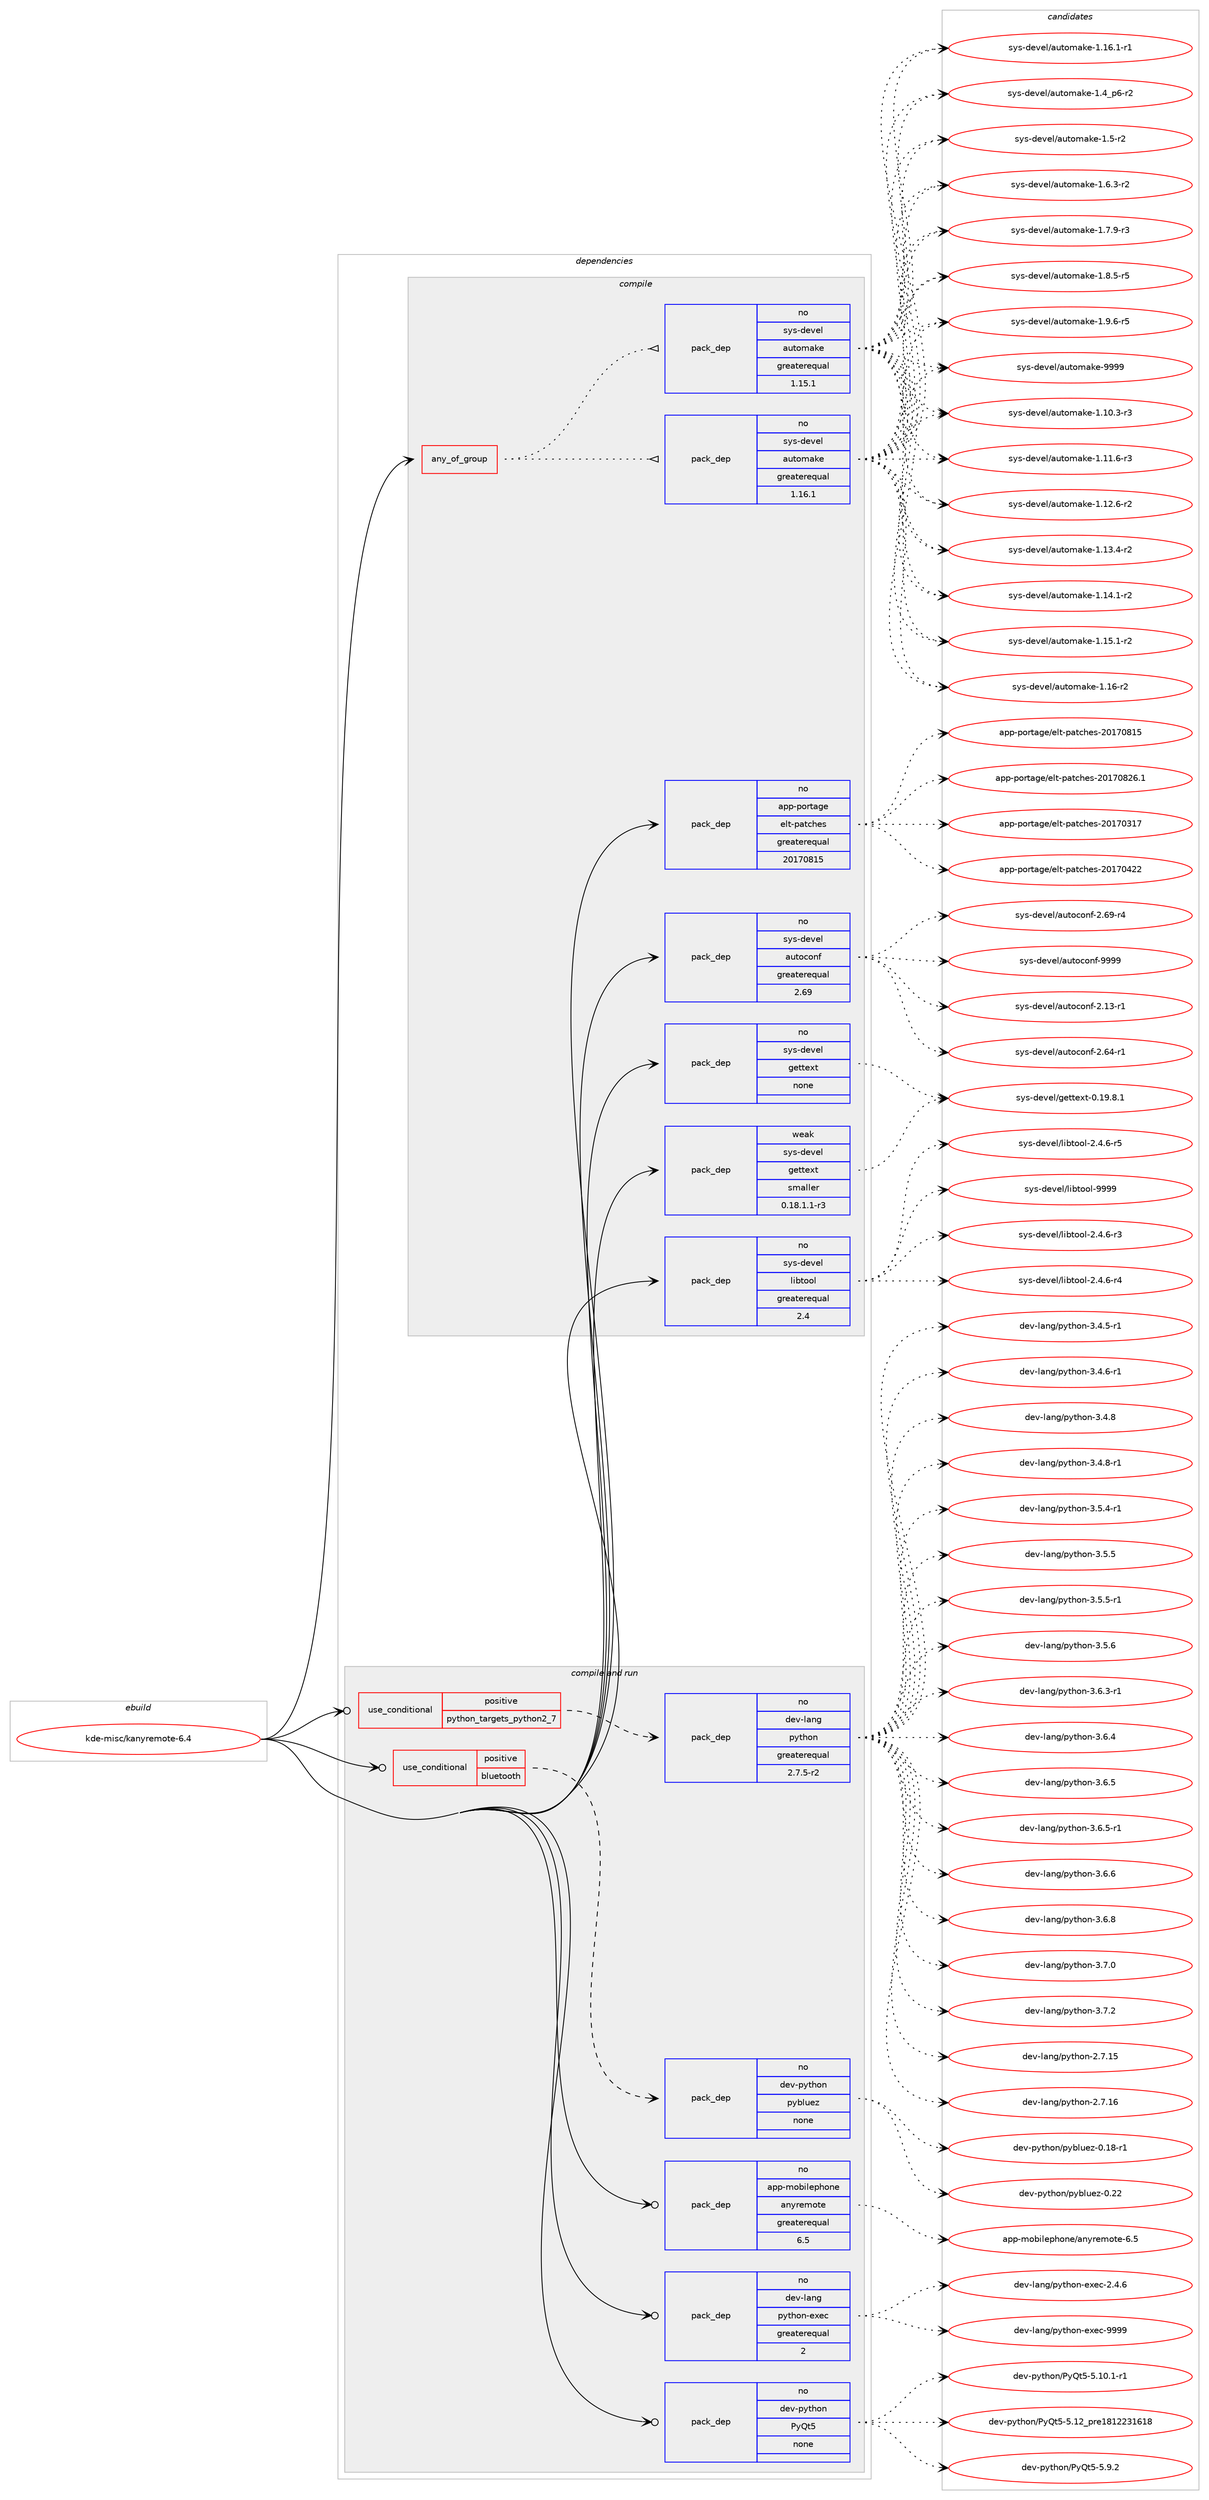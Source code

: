 digraph prolog {

# *************
# Graph options
# *************

newrank=true;
concentrate=true;
compound=true;
graph [rankdir=LR,fontname=Helvetica,fontsize=10,ranksep=1.5];#, ranksep=2.5, nodesep=0.2];
edge  [arrowhead=vee];
node  [fontname=Helvetica,fontsize=10];

# **********
# The ebuild
# **********

subgraph cluster_leftcol {
color=gray;
rank=same;
label=<<i>ebuild</i>>;
id [label="kde-misc/kanyremote-6.4", color=red, width=4, href="../kde-misc/kanyremote-6.4.svg"];
}

# ****************
# The dependencies
# ****************

subgraph cluster_midcol {
color=gray;
label=<<i>dependencies</i>>;
subgraph cluster_compile {
fillcolor="#eeeeee";
style=filled;
label=<<i>compile</i>>;
subgraph any24263 {
dependency1588507 [label=<<TABLE BORDER="0" CELLBORDER="1" CELLSPACING="0" CELLPADDING="4"><TR><TD CELLPADDING="10">any_of_group</TD></TR></TABLE>>, shape=none, color=red];subgraph pack1133669 {
dependency1588508 [label=<<TABLE BORDER="0" CELLBORDER="1" CELLSPACING="0" CELLPADDING="4" WIDTH="220"><TR><TD ROWSPAN="6" CELLPADDING="30">pack_dep</TD></TR><TR><TD WIDTH="110">no</TD></TR><TR><TD>sys-devel</TD></TR><TR><TD>automake</TD></TR><TR><TD>greaterequal</TD></TR><TR><TD>1.16.1</TD></TR></TABLE>>, shape=none, color=blue];
}
dependency1588507:e -> dependency1588508:w [weight=20,style="dotted",arrowhead="oinv"];
subgraph pack1133670 {
dependency1588509 [label=<<TABLE BORDER="0" CELLBORDER="1" CELLSPACING="0" CELLPADDING="4" WIDTH="220"><TR><TD ROWSPAN="6" CELLPADDING="30">pack_dep</TD></TR><TR><TD WIDTH="110">no</TD></TR><TR><TD>sys-devel</TD></TR><TR><TD>automake</TD></TR><TR><TD>greaterequal</TD></TR><TR><TD>1.15.1</TD></TR></TABLE>>, shape=none, color=blue];
}
dependency1588507:e -> dependency1588509:w [weight=20,style="dotted",arrowhead="oinv"];
}
id:e -> dependency1588507:w [weight=20,style="solid",arrowhead="vee"];
subgraph pack1133671 {
dependency1588510 [label=<<TABLE BORDER="0" CELLBORDER="1" CELLSPACING="0" CELLPADDING="4" WIDTH="220"><TR><TD ROWSPAN="6" CELLPADDING="30">pack_dep</TD></TR><TR><TD WIDTH="110">no</TD></TR><TR><TD>app-portage</TD></TR><TR><TD>elt-patches</TD></TR><TR><TD>greaterequal</TD></TR><TR><TD>20170815</TD></TR></TABLE>>, shape=none, color=blue];
}
id:e -> dependency1588510:w [weight=20,style="solid",arrowhead="vee"];
subgraph pack1133672 {
dependency1588511 [label=<<TABLE BORDER="0" CELLBORDER="1" CELLSPACING="0" CELLPADDING="4" WIDTH="220"><TR><TD ROWSPAN="6" CELLPADDING="30">pack_dep</TD></TR><TR><TD WIDTH="110">no</TD></TR><TR><TD>sys-devel</TD></TR><TR><TD>autoconf</TD></TR><TR><TD>greaterequal</TD></TR><TR><TD>2.69</TD></TR></TABLE>>, shape=none, color=blue];
}
id:e -> dependency1588511:w [weight=20,style="solid",arrowhead="vee"];
subgraph pack1133673 {
dependency1588512 [label=<<TABLE BORDER="0" CELLBORDER="1" CELLSPACING="0" CELLPADDING="4" WIDTH="220"><TR><TD ROWSPAN="6" CELLPADDING="30">pack_dep</TD></TR><TR><TD WIDTH="110">no</TD></TR><TR><TD>sys-devel</TD></TR><TR><TD>gettext</TD></TR><TR><TD>none</TD></TR><TR><TD></TD></TR></TABLE>>, shape=none, color=blue];
}
id:e -> dependency1588512:w [weight=20,style="solid",arrowhead="vee"];
subgraph pack1133674 {
dependency1588513 [label=<<TABLE BORDER="0" CELLBORDER="1" CELLSPACING="0" CELLPADDING="4" WIDTH="220"><TR><TD ROWSPAN="6" CELLPADDING="30">pack_dep</TD></TR><TR><TD WIDTH="110">no</TD></TR><TR><TD>sys-devel</TD></TR><TR><TD>libtool</TD></TR><TR><TD>greaterequal</TD></TR><TR><TD>2.4</TD></TR></TABLE>>, shape=none, color=blue];
}
id:e -> dependency1588513:w [weight=20,style="solid",arrowhead="vee"];
subgraph pack1133675 {
dependency1588514 [label=<<TABLE BORDER="0" CELLBORDER="1" CELLSPACING="0" CELLPADDING="4" WIDTH="220"><TR><TD ROWSPAN="6" CELLPADDING="30">pack_dep</TD></TR><TR><TD WIDTH="110">weak</TD></TR><TR><TD>sys-devel</TD></TR><TR><TD>gettext</TD></TR><TR><TD>smaller</TD></TR><TR><TD>0.18.1.1-r3</TD></TR></TABLE>>, shape=none, color=blue];
}
id:e -> dependency1588514:w [weight=20,style="solid",arrowhead="vee"];
}
subgraph cluster_compileandrun {
fillcolor="#eeeeee";
style=filled;
label=<<i>compile and run</i>>;
subgraph cond429931 {
dependency1588515 [label=<<TABLE BORDER="0" CELLBORDER="1" CELLSPACING="0" CELLPADDING="4"><TR><TD ROWSPAN="3" CELLPADDING="10">use_conditional</TD></TR><TR><TD>positive</TD></TR><TR><TD>bluetooth</TD></TR></TABLE>>, shape=none, color=red];
subgraph pack1133676 {
dependency1588516 [label=<<TABLE BORDER="0" CELLBORDER="1" CELLSPACING="0" CELLPADDING="4" WIDTH="220"><TR><TD ROWSPAN="6" CELLPADDING="30">pack_dep</TD></TR><TR><TD WIDTH="110">no</TD></TR><TR><TD>dev-python</TD></TR><TR><TD>pybluez</TD></TR><TR><TD>none</TD></TR><TR><TD></TD></TR></TABLE>>, shape=none, color=blue];
}
dependency1588515:e -> dependency1588516:w [weight=20,style="dashed",arrowhead="vee"];
}
id:e -> dependency1588515:w [weight=20,style="solid",arrowhead="odotvee"];
subgraph cond429932 {
dependency1588517 [label=<<TABLE BORDER="0" CELLBORDER="1" CELLSPACING="0" CELLPADDING="4"><TR><TD ROWSPAN="3" CELLPADDING="10">use_conditional</TD></TR><TR><TD>positive</TD></TR><TR><TD>python_targets_python2_7</TD></TR></TABLE>>, shape=none, color=red];
subgraph pack1133677 {
dependency1588518 [label=<<TABLE BORDER="0" CELLBORDER="1" CELLSPACING="0" CELLPADDING="4" WIDTH="220"><TR><TD ROWSPAN="6" CELLPADDING="30">pack_dep</TD></TR><TR><TD WIDTH="110">no</TD></TR><TR><TD>dev-lang</TD></TR><TR><TD>python</TD></TR><TR><TD>greaterequal</TD></TR><TR><TD>2.7.5-r2</TD></TR></TABLE>>, shape=none, color=blue];
}
dependency1588517:e -> dependency1588518:w [weight=20,style="dashed",arrowhead="vee"];
}
id:e -> dependency1588517:w [weight=20,style="solid",arrowhead="odotvee"];
subgraph pack1133678 {
dependency1588519 [label=<<TABLE BORDER="0" CELLBORDER="1" CELLSPACING="0" CELLPADDING="4" WIDTH="220"><TR><TD ROWSPAN="6" CELLPADDING="30">pack_dep</TD></TR><TR><TD WIDTH="110">no</TD></TR><TR><TD>app-mobilephone</TD></TR><TR><TD>anyremote</TD></TR><TR><TD>greaterequal</TD></TR><TR><TD>6.5</TD></TR></TABLE>>, shape=none, color=blue];
}
id:e -> dependency1588519:w [weight=20,style="solid",arrowhead="odotvee"];
subgraph pack1133679 {
dependency1588520 [label=<<TABLE BORDER="0" CELLBORDER="1" CELLSPACING="0" CELLPADDING="4" WIDTH="220"><TR><TD ROWSPAN="6" CELLPADDING="30">pack_dep</TD></TR><TR><TD WIDTH="110">no</TD></TR><TR><TD>dev-lang</TD></TR><TR><TD>python-exec</TD></TR><TR><TD>greaterequal</TD></TR><TR><TD>2</TD></TR></TABLE>>, shape=none, color=blue];
}
id:e -> dependency1588520:w [weight=20,style="solid",arrowhead="odotvee"];
subgraph pack1133680 {
dependency1588521 [label=<<TABLE BORDER="0" CELLBORDER="1" CELLSPACING="0" CELLPADDING="4" WIDTH="220"><TR><TD ROWSPAN="6" CELLPADDING="30">pack_dep</TD></TR><TR><TD WIDTH="110">no</TD></TR><TR><TD>dev-python</TD></TR><TR><TD>PyQt5</TD></TR><TR><TD>none</TD></TR><TR><TD></TD></TR></TABLE>>, shape=none, color=blue];
}
id:e -> dependency1588521:w [weight=20,style="solid",arrowhead="odotvee"];
}
subgraph cluster_run {
fillcolor="#eeeeee";
style=filled;
label=<<i>run</i>>;
}
}

# **************
# The candidates
# **************

subgraph cluster_choices {
rank=same;
color=gray;
label=<<i>candidates</i>>;

subgraph choice1133669 {
color=black;
nodesep=1;
choice11512111545100101118101108479711711611110997107101454946494846514511451 [label="sys-devel/automake-1.10.3-r3", color=red, width=4,href="../sys-devel/automake-1.10.3-r3.svg"];
choice11512111545100101118101108479711711611110997107101454946494946544511451 [label="sys-devel/automake-1.11.6-r3", color=red, width=4,href="../sys-devel/automake-1.11.6-r3.svg"];
choice11512111545100101118101108479711711611110997107101454946495046544511450 [label="sys-devel/automake-1.12.6-r2", color=red, width=4,href="../sys-devel/automake-1.12.6-r2.svg"];
choice11512111545100101118101108479711711611110997107101454946495146524511450 [label="sys-devel/automake-1.13.4-r2", color=red, width=4,href="../sys-devel/automake-1.13.4-r2.svg"];
choice11512111545100101118101108479711711611110997107101454946495246494511450 [label="sys-devel/automake-1.14.1-r2", color=red, width=4,href="../sys-devel/automake-1.14.1-r2.svg"];
choice11512111545100101118101108479711711611110997107101454946495346494511450 [label="sys-devel/automake-1.15.1-r2", color=red, width=4,href="../sys-devel/automake-1.15.1-r2.svg"];
choice1151211154510010111810110847971171161111099710710145494649544511450 [label="sys-devel/automake-1.16-r2", color=red, width=4,href="../sys-devel/automake-1.16-r2.svg"];
choice11512111545100101118101108479711711611110997107101454946495446494511449 [label="sys-devel/automake-1.16.1-r1", color=red, width=4,href="../sys-devel/automake-1.16.1-r1.svg"];
choice115121115451001011181011084797117116111109971071014549465295112544511450 [label="sys-devel/automake-1.4_p6-r2", color=red, width=4,href="../sys-devel/automake-1.4_p6-r2.svg"];
choice11512111545100101118101108479711711611110997107101454946534511450 [label="sys-devel/automake-1.5-r2", color=red, width=4,href="../sys-devel/automake-1.5-r2.svg"];
choice115121115451001011181011084797117116111109971071014549465446514511450 [label="sys-devel/automake-1.6.3-r2", color=red, width=4,href="../sys-devel/automake-1.6.3-r2.svg"];
choice115121115451001011181011084797117116111109971071014549465546574511451 [label="sys-devel/automake-1.7.9-r3", color=red, width=4,href="../sys-devel/automake-1.7.9-r3.svg"];
choice115121115451001011181011084797117116111109971071014549465646534511453 [label="sys-devel/automake-1.8.5-r5", color=red, width=4,href="../sys-devel/automake-1.8.5-r5.svg"];
choice115121115451001011181011084797117116111109971071014549465746544511453 [label="sys-devel/automake-1.9.6-r5", color=red, width=4,href="../sys-devel/automake-1.9.6-r5.svg"];
choice115121115451001011181011084797117116111109971071014557575757 [label="sys-devel/automake-9999", color=red, width=4,href="../sys-devel/automake-9999.svg"];
dependency1588508:e -> choice11512111545100101118101108479711711611110997107101454946494846514511451:w [style=dotted,weight="100"];
dependency1588508:e -> choice11512111545100101118101108479711711611110997107101454946494946544511451:w [style=dotted,weight="100"];
dependency1588508:e -> choice11512111545100101118101108479711711611110997107101454946495046544511450:w [style=dotted,weight="100"];
dependency1588508:e -> choice11512111545100101118101108479711711611110997107101454946495146524511450:w [style=dotted,weight="100"];
dependency1588508:e -> choice11512111545100101118101108479711711611110997107101454946495246494511450:w [style=dotted,weight="100"];
dependency1588508:e -> choice11512111545100101118101108479711711611110997107101454946495346494511450:w [style=dotted,weight="100"];
dependency1588508:e -> choice1151211154510010111810110847971171161111099710710145494649544511450:w [style=dotted,weight="100"];
dependency1588508:e -> choice11512111545100101118101108479711711611110997107101454946495446494511449:w [style=dotted,weight="100"];
dependency1588508:e -> choice115121115451001011181011084797117116111109971071014549465295112544511450:w [style=dotted,weight="100"];
dependency1588508:e -> choice11512111545100101118101108479711711611110997107101454946534511450:w [style=dotted,weight="100"];
dependency1588508:e -> choice115121115451001011181011084797117116111109971071014549465446514511450:w [style=dotted,weight="100"];
dependency1588508:e -> choice115121115451001011181011084797117116111109971071014549465546574511451:w [style=dotted,weight="100"];
dependency1588508:e -> choice115121115451001011181011084797117116111109971071014549465646534511453:w [style=dotted,weight="100"];
dependency1588508:e -> choice115121115451001011181011084797117116111109971071014549465746544511453:w [style=dotted,weight="100"];
dependency1588508:e -> choice115121115451001011181011084797117116111109971071014557575757:w [style=dotted,weight="100"];
}
subgraph choice1133670 {
color=black;
nodesep=1;
choice11512111545100101118101108479711711611110997107101454946494846514511451 [label="sys-devel/automake-1.10.3-r3", color=red, width=4,href="../sys-devel/automake-1.10.3-r3.svg"];
choice11512111545100101118101108479711711611110997107101454946494946544511451 [label="sys-devel/automake-1.11.6-r3", color=red, width=4,href="../sys-devel/automake-1.11.6-r3.svg"];
choice11512111545100101118101108479711711611110997107101454946495046544511450 [label="sys-devel/automake-1.12.6-r2", color=red, width=4,href="../sys-devel/automake-1.12.6-r2.svg"];
choice11512111545100101118101108479711711611110997107101454946495146524511450 [label="sys-devel/automake-1.13.4-r2", color=red, width=4,href="../sys-devel/automake-1.13.4-r2.svg"];
choice11512111545100101118101108479711711611110997107101454946495246494511450 [label="sys-devel/automake-1.14.1-r2", color=red, width=4,href="../sys-devel/automake-1.14.1-r2.svg"];
choice11512111545100101118101108479711711611110997107101454946495346494511450 [label="sys-devel/automake-1.15.1-r2", color=red, width=4,href="../sys-devel/automake-1.15.1-r2.svg"];
choice1151211154510010111810110847971171161111099710710145494649544511450 [label="sys-devel/automake-1.16-r2", color=red, width=4,href="../sys-devel/automake-1.16-r2.svg"];
choice11512111545100101118101108479711711611110997107101454946495446494511449 [label="sys-devel/automake-1.16.1-r1", color=red, width=4,href="../sys-devel/automake-1.16.1-r1.svg"];
choice115121115451001011181011084797117116111109971071014549465295112544511450 [label="sys-devel/automake-1.4_p6-r2", color=red, width=4,href="../sys-devel/automake-1.4_p6-r2.svg"];
choice11512111545100101118101108479711711611110997107101454946534511450 [label="sys-devel/automake-1.5-r2", color=red, width=4,href="../sys-devel/automake-1.5-r2.svg"];
choice115121115451001011181011084797117116111109971071014549465446514511450 [label="sys-devel/automake-1.6.3-r2", color=red, width=4,href="../sys-devel/automake-1.6.3-r2.svg"];
choice115121115451001011181011084797117116111109971071014549465546574511451 [label="sys-devel/automake-1.7.9-r3", color=red, width=4,href="../sys-devel/automake-1.7.9-r3.svg"];
choice115121115451001011181011084797117116111109971071014549465646534511453 [label="sys-devel/automake-1.8.5-r5", color=red, width=4,href="../sys-devel/automake-1.8.5-r5.svg"];
choice115121115451001011181011084797117116111109971071014549465746544511453 [label="sys-devel/automake-1.9.6-r5", color=red, width=4,href="../sys-devel/automake-1.9.6-r5.svg"];
choice115121115451001011181011084797117116111109971071014557575757 [label="sys-devel/automake-9999", color=red, width=4,href="../sys-devel/automake-9999.svg"];
dependency1588509:e -> choice11512111545100101118101108479711711611110997107101454946494846514511451:w [style=dotted,weight="100"];
dependency1588509:e -> choice11512111545100101118101108479711711611110997107101454946494946544511451:w [style=dotted,weight="100"];
dependency1588509:e -> choice11512111545100101118101108479711711611110997107101454946495046544511450:w [style=dotted,weight="100"];
dependency1588509:e -> choice11512111545100101118101108479711711611110997107101454946495146524511450:w [style=dotted,weight="100"];
dependency1588509:e -> choice11512111545100101118101108479711711611110997107101454946495246494511450:w [style=dotted,weight="100"];
dependency1588509:e -> choice11512111545100101118101108479711711611110997107101454946495346494511450:w [style=dotted,weight="100"];
dependency1588509:e -> choice1151211154510010111810110847971171161111099710710145494649544511450:w [style=dotted,weight="100"];
dependency1588509:e -> choice11512111545100101118101108479711711611110997107101454946495446494511449:w [style=dotted,weight="100"];
dependency1588509:e -> choice115121115451001011181011084797117116111109971071014549465295112544511450:w [style=dotted,weight="100"];
dependency1588509:e -> choice11512111545100101118101108479711711611110997107101454946534511450:w [style=dotted,weight="100"];
dependency1588509:e -> choice115121115451001011181011084797117116111109971071014549465446514511450:w [style=dotted,weight="100"];
dependency1588509:e -> choice115121115451001011181011084797117116111109971071014549465546574511451:w [style=dotted,weight="100"];
dependency1588509:e -> choice115121115451001011181011084797117116111109971071014549465646534511453:w [style=dotted,weight="100"];
dependency1588509:e -> choice115121115451001011181011084797117116111109971071014549465746544511453:w [style=dotted,weight="100"];
dependency1588509:e -> choice115121115451001011181011084797117116111109971071014557575757:w [style=dotted,weight="100"];
}
subgraph choice1133671 {
color=black;
nodesep=1;
choice97112112451121111141169710310147101108116451129711699104101115455048495548514955 [label="app-portage/elt-patches-20170317", color=red, width=4,href="../app-portage/elt-patches-20170317.svg"];
choice97112112451121111141169710310147101108116451129711699104101115455048495548525050 [label="app-portage/elt-patches-20170422", color=red, width=4,href="../app-portage/elt-patches-20170422.svg"];
choice97112112451121111141169710310147101108116451129711699104101115455048495548564953 [label="app-portage/elt-patches-20170815", color=red, width=4,href="../app-portage/elt-patches-20170815.svg"];
choice971121124511211111411697103101471011081164511297116991041011154550484955485650544649 [label="app-portage/elt-patches-20170826.1", color=red, width=4,href="../app-portage/elt-patches-20170826.1.svg"];
dependency1588510:e -> choice97112112451121111141169710310147101108116451129711699104101115455048495548514955:w [style=dotted,weight="100"];
dependency1588510:e -> choice97112112451121111141169710310147101108116451129711699104101115455048495548525050:w [style=dotted,weight="100"];
dependency1588510:e -> choice97112112451121111141169710310147101108116451129711699104101115455048495548564953:w [style=dotted,weight="100"];
dependency1588510:e -> choice971121124511211111411697103101471011081164511297116991041011154550484955485650544649:w [style=dotted,weight="100"];
}
subgraph choice1133672 {
color=black;
nodesep=1;
choice1151211154510010111810110847971171161119911111010245504649514511449 [label="sys-devel/autoconf-2.13-r1", color=red, width=4,href="../sys-devel/autoconf-2.13-r1.svg"];
choice1151211154510010111810110847971171161119911111010245504654524511449 [label="sys-devel/autoconf-2.64-r1", color=red, width=4,href="../sys-devel/autoconf-2.64-r1.svg"];
choice1151211154510010111810110847971171161119911111010245504654574511452 [label="sys-devel/autoconf-2.69-r4", color=red, width=4,href="../sys-devel/autoconf-2.69-r4.svg"];
choice115121115451001011181011084797117116111991111101024557575757 [label="sys-devel/autoconf-9999", color=red, width=4,href="../sys-devel/autoconf-9999.svg"];
dependency1588511:e -> choice1151211154510010111810110847971171161119911111010245504649514511449:w [style=dotted,weight="100"];
dependency1588511:e -> choice1151211154510010111810110847971171161119911111010245504654524511449:w [style=dotted,weight="100"];
dependency1588511:e -> choice1151211154510010111810110847971171161119911111010245504654574511452:w [style=dotted,weight="100"];
dependency1588511:e -> choice115121115451001011181011084797117116111991111101024557575757:w [style=dotted,weight="100"];
}
subgraph choice1133673 {
color=black;
nodesep=1;
choice1151211154510010111810110847103101116116101120116454846495746564649 [label="sys-devel/gettext-0.19.8.1", color=red, width=4,href="../sys-devel/gettext-0.19.8.1.svg"];
dependency1588512:e -> choice1151211154510010111810110847103101116116101120116454846495746564649:w [style=dotted,weight="100"];
}
subgraph choice1133674 {
color=black;
nodesep=1;
choice1151211154510010111810110847108105981161111111084550465246544511451 [label="sys-devel/libtool-2.4.6-r3", color=red, width=4,href="../sys-devel/libtool-2.4.6-r3.svg"];
choice1151211154510010111810110847108105981161111111084550465246544511452 [label="sys-devel/libtool-2.4.6-r4", color=red, width=4,href="../sys-devel/libtool-2.4.6-r4.svg"];
choice1151211154510010111810110847108105981161111111084550465246544511453 [label="sys-devel/libtool-2.4.6-r5", color=red, width=4,href="../sys-devel/libtool-2.4.6-r5.svg"];
choice1151211154510010111810110847108105981161111111084557575757 [label="sys-devel/libtool-9999", color=red, width=4,href="../sys-devel/libtool-9999.svg"];
dependency1588513:e -> choice1151211154510010111810110847108105981161111111084550465246544511451:w [style=dotted,weight="100"];
dependency1588513:e -> choice1151211154510010111810110847108105981161111111084550465246544511452:w [style=dotted,weight="100"];
dependency1588513:e -> choice1151211154510010111810110847108105981161111111084550465246544511453:w [style=dotted,weight="100"];
dependency1588513:e -> choice1151211154510010111810110847108105981161111111084557575757:w [style=dotted,weight="100"];
}
subgraph choice1133675 {
color=black;
nodesep=1;
choice1151211154510010111810110847103101116116101120116454846495746564649 [label="sys-devel/gettext-0.19.8.1", color=red, width=4,href="../sys-devel/gettext-0.19.8.1.svg"];
dependency1588514:e -> choice1151211154510010111810110847103101116116101120116454846495746564649:w [style=dotted,weight="100"];
}
subgraph choice1133676 {
color=black;
nodesep=1;
choice10010111845112121116104111110471121219810811710112245484649564511449 [label="dev-python/pybluez-0.18-r1", color=red, width=4,href="../dev-python/pybluez-0.18-r1.svg"];
choice1001011184511212111610411111047112121981081171011224548465050 [label="dev-python/pybluez-0.22", color=red, width=4,href="../dev-python/pybluez-0.22.svg"];
dependency1588516:e -> choice10010111845112121116104111110471121219810811710112245484649564511449:w [style=dotted,weight="100"];
dependency1588516:e -> choice1001011184511212111610411111047112121981081171011224548465050:w [style=dotted,weight="100"];
}
subgraph choice1133677 {
color=black;
nodesep=1;
choice10010111845108971101034711212111610411111045504655464953 [label="dev-lang/python-2.7.15", color=red, width=4,href="../dev-lang/python-2.7.15.svg"];
choice10010111845108971101034711212111610411111045504655464954 [label="dev-lang/python-2.7.16", color=red, width=4,href="../dev-lang/python-2.7.16.svg"];
choice1001011184510897110103471121211161041111104551465246534511449 [label="dev-lang/python-3.4.5-r1", color=red, width=4,href="../dev-lang/python-3.4.5-r1.svg"];
choice1001011184510897110103471121211161041111104551465246544511449 [label="dev-lang/python-3.4.6-r1", color=red, width=4,href="../dev-lang/python-3.4.6-r1.svg"];
choice100101118451089711010347112121116104111110455146524656 [label="dev-lang/python-3.4.8", color=red, width=4,href="../dev-lang/python-3.4.8.svg"];
choice1001011184510897110103471121211161041111104551465246564511449 [label="dev-lang/python-3.4.8-r1", color=red, width=4,href="../dev-lang/python-3.4.8-r1.svg"];
choice1001011184510897110103471121211161041111104551465346524511449 [label="dev-lang/python-3.5.4-r1", color=red, width=4,href="../dev-lang/python-3.5.4-r1.svg"];
choice100101118451089711010347112121116104111110455146534653 [label="dev-lang/python-3.5.5", color=red, width=4,href="../dev-lang/python-3.5.5.svg"];
choice1001011184510897110103471121211161041111104551465346534511449 [label="dev-lang/python-3.5.5-r1", color=red, width=4,href="../dev-lang/python-3.5.5-r1.svg"];
choice100101118451089711010347112121116104111110455146534654 [label="dev-lang/python-3.5.6", color=red, width=4,href="../dev-lang/python-3.5.6.svg"];
choice1001011184510897110103471121211161041111104551465446514511449 [label="dev-lang/python-3.6.3-r1", color=red, width=4,href="../dev-lang/python-3.6.3-r1.svg"];
choice100101118451089711010347112121116104111110455146544652 [label="dev-lang/python-3.6.4", color=red, width=4,href="../dev-lang/python-3.6.4.svg"];
choice100101118451089711010347112121116104111110455146544653 [label="dev-lang/python-3.6.5", color=red, width=4,href="../dev-lang/python-3.6.5.svg"];
choice1001011184510897110103471121211161041111104551465446534511449 [label="dev-lang/python-3.6.5-r1", color=red, width=4,href="../dev-lang/python-3.6.5-r1.svg"];
choice100101118451089711010347112121116104111110455146544654 [label="dev-lang/python-3.6.6", color=red, width=4,href="../dev-lang/python-3.6.6.svg"];
choice100101118451089711010347112121116104111110455146544656 [label="dev-lang/python-3.6.8", color=red, width=4,href="../dev-lang/python-3.6.8.svg"];
choice100101118451089711010347112121116104111110455146554648 [label="dev-lang/python-3.7.0", color=red, width=4,href="../dev-lang/python-3.7.0.svg"];
choice100101118451089711010347112121116104111110455146554650 [label="dev-lang/python-3.7.2", color=red, width=4,href="../dev-lang/python-3.7.2.svg"];
dependency1588518:e -> choice10010111845108971101034711212111610411111045504655464953:w [style=dotted,weight="100"];
dependency1588518:e -> choice10010111845108971101034711212111610411111045504655464954:w [style=dotted,weight="100"];
dependency1588518:e -> choice1001011184510897110103471121211161041111104551465246534511449:w [style=dotted,weight="100"];
dependency1588518:e -> choice1001011184510897110103471121211161041111104551465246544511449:w [style=dotted,weight="100"];
dependency1588518:e -> choice100101118451089711010347112121116104111110455146524656:w [style=dotted,weight="100"];
dependency1588518:e -> choice1001011184510897110103471121211161041111104551465246564511449:w [style=dotted,weight="100"];
dependency1588518:e -> choice1001011184510897110103471121211161041111104551465346524511449:w [style=dotted,weight="100"];
dependency1588518:e -> choice100101118451089711010347112121116104111110455146534653:w [style=dotted,weight="100"];
dependency1588518:e -> choice1001011184510897110103471121211161041111104551465346534511449:w [style=dotted,weight="100"];
dependency1588518:e -> choice100101118451089711010347112121116104111110455146534654:w [style=dotted,weight="100"];
dependency1588518:e -> choice1001011184510897110103471121211161041111104551465446514511449:w [style=dotted,weight="100"];
dependency1588518:e -> choice100101118451089711010347112121116104111110455146544652:w [style=dotted,weight="100"];
dependency1588518:e -> choice100101118451089711010347112121116104111110455146544653:w [style=dotted,weight="100"];
dependency1588518:e -> choice1001011184510897110103471121211161041111104551465446534511449:w [style=dotted,weight="100"];
dependency1588518:e -> choice100101118451089711010347112121116104111110455146544654:w [style=dotted,weight="100"];
dependency1588518:e -> choice100101118451089711010347112121116104111110455146544656:w [style=dotted,weight="100"];
dependency1588518:e -> choice100101118451089711010347112121116104111110455146554648:w [style=dotted,weight="100"];
dependency1588518:e -> choice100101118451089711010347112121116104111110455146554650:w [style=dotted,weight="100"];
}
subgraph choice1133678 {
color=black;
nodesep=1;
choice971121124510911198105108101112104111110101479711012111410110911111610145544653 [label="app-mobilephone/anyremote-6.5", color=red, width=4,href="../app-mobilephone/anyremote-6.5.svg"];
dependency1588519:e -> choice971121124510911198105108101112104111110101479711012111410110911111610145544653:w [style=dotted,weight="100"];
}
subgraph choice1133679 {
color=black;
nodesep=1;
choice1001011184510897110103471121211161041111104510112010199455046524654 [label="dev-lang/python-exec-2.4.6", color=red, width=4,href="../dev-lang/python-exec-2.4.6.svg"];
choice10010111845108971101034711212111610411111045101120101994557575757 [label="dev-lang/python-exec-9999", color=red, width=4,href="../dev-lang/python-exec-9999.svg"];
dependency1588520:e -> choice1001011184510897110103471121211161041111104510112010199455046524654:w [style=dotted,weight="100"];
dependency1588520:e -> choice10010111845108971101034711212111610411111045101120101994557575757:w [style=dotted,weight="100"];
}
subgraph choice1133680 {
color=black;
nodesep=1;
choice1001011184511212111610411111047801218111653455346494846494511449 [label="dev-python/PyQt5-5.10.1-r1", color=red, width=4,href="../dev-python/PyQt5-5.10.1-r1.svg"];
choice100101118451121211161041111104780121811165345534649509511211410149564950505149544956 [label="dev-python/PyQt5-5.12_pre1812231618", color=red, width=4,href="../dev-python/PyQt5-5.12_pre1812231618.svg"];
choice1001011184511212111610411111047801218111653455346574650 [label="dev-python/PyQt5-5.9.2", color=red, width=4,href="../dev-python/PyQt5-5.9.2.svg"];
dependency1588521:e -> choice1001011184511212111610411111047801218111653455346494846494511449:w [style=dotted,weight="100"];
dependency1588521:e -> choice100101118451121211161041111104780121811165345534649509511211410149564950505149544956:w [style=dotted,weight="100"];
dependency1588521:e -> choice1001011184511212111610411111047801218111653455346574650:w [style=dotted,weight="100"];
}
}

}
